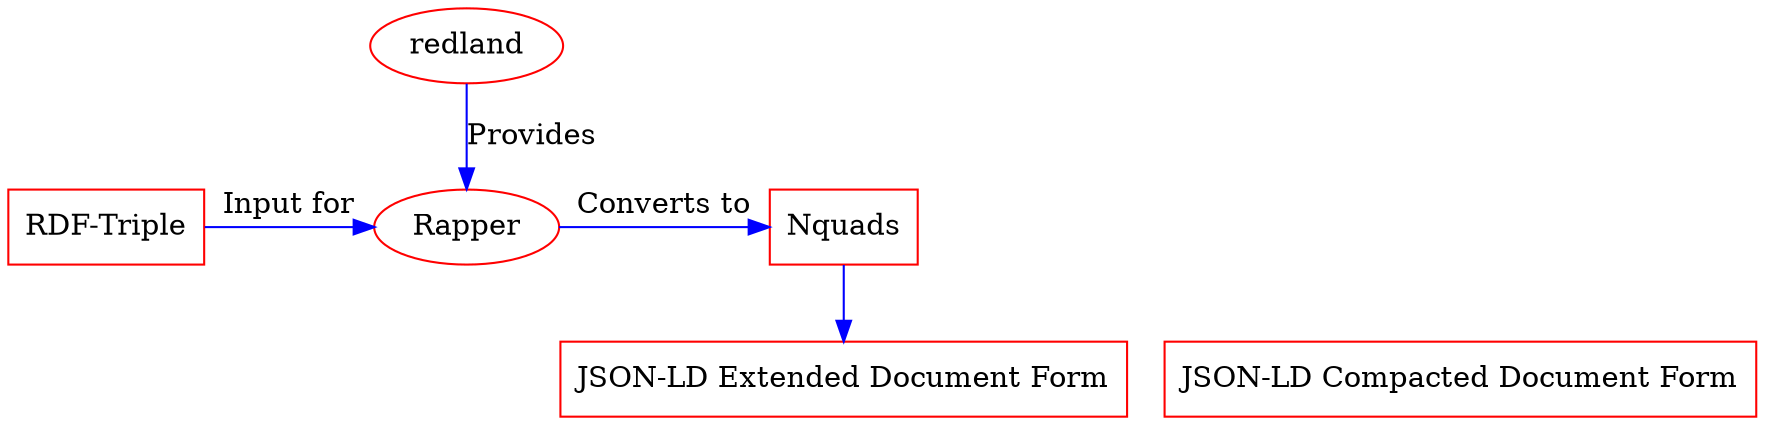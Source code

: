 digraph workflow {

// rankdir=LR;
compound=true;

node [color=Red];
edge [color=Blue];

input->rapper [label="Input for"];
rapper->nquads [label="Converts to"];
redland->rapper [label="Provides"]
nquads->extended

subgraph pyscript {
label="rdf2es.py";
subgraph rdftransformation {
label="RDF Transformation";
rank=same;
input [label="RDF-Triple", shape=box];
rapper [label="Rapper"];
nquads [label="Nquads", shape=box];
}
subgraph jsonldtransformation {
label="JSON-LD Transformation";
rank=same;
extended [label="JSON-LD Extended Document Form", shape=box];
compacted [label="JSON-LD Compacted Document Form", shape=box];
}
}

}
